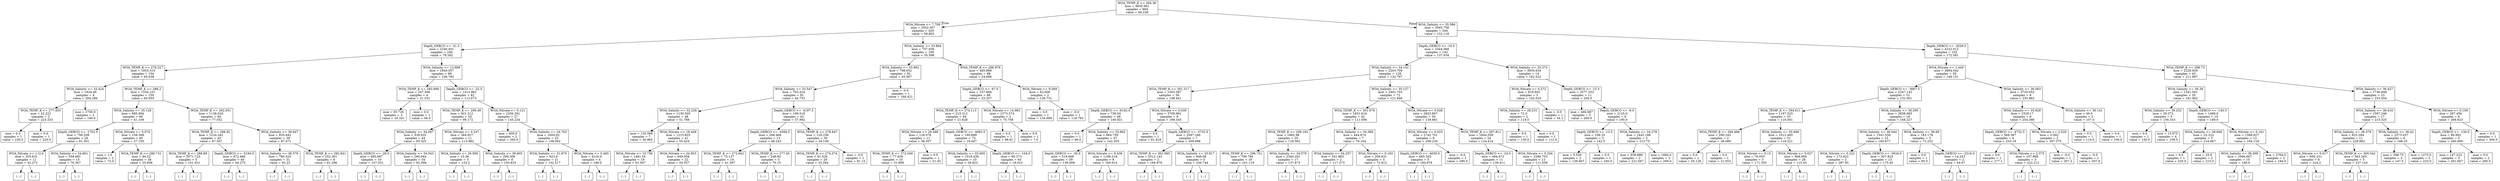 digraph Tree {
node [shape=box] ;
0 [label="WOA_TEMP_K <= 294.36\nmse = 4605.961\nsamples = 664\nvalue = 94.238"] ;
1 [label="WOA_Nitrate <= 7.709\nmse = 2052.507\nsamples = 420\nvalue = 59.863"] ;
0 -> 1 [labeldistance=2.5, labelangle=45, headlabel="True"] ;
2 [label="Depth_GEBCO <= -51.5\nmse = 2240.401\nsamples = 240\nvalue = 79.262"] ;
1 -> 2 ;
3 [label="WOA_TEMP_K <= 279.227\nmse = 1853.315\nsamples = 154\nvalue = 65.038"] ;
2 -> 3 ;
4 [label="WOA_Salinity <= 33.424\nmse = 1824.49\nsamples = 4\nvalue = 204.286"] ;
3 -> 4 ;
5 [label="WOA_TEMP_K <= 277.403\nmse = 22.222\nsamples = 2\nvalue = 223.333"] ;
4 -> 5 ;
6 [label="mse = 0.0\nsamples = 1\nvalue = 230.0"] ;
5 -> 6 ;
7 [label="mse = 0.0\nsamples = 1\nvalue = 220.0"] ;
5 -> 7 ;
8 [label="mse = 2700.0\nsamples = 2\nvalue = 190.0"] ;
4 -> 8 ;
9 [label="WOA_TEMP_K <= 288.2\nmse = 1254.151\nsamples = 150\nvalue = 60.855"] ;
3 -> 9 ;
10 [label="WOA_Salinity <= 35.128\nmse = 685.994\nsamples = 66\nvalue = 41.109"] ;
9 -> 10 ;
11 [label="Depth_GEBCO <= -1702.5\nmse = 756.209\nsamples = 26\nvalue = 61.301"] ;
10 -> 11 ;
12 [label="WOA_Nitrate <= 1.214\nmse = 355.631\nsamples = 11\nvalue = 42.272"] ;
11 -> 12 ;
13 [label="(...)"] ;
12 -> 13 ;
14 [label="(...)"] ;
12 -> 14 ;
33 [label="WOA_Salinity <= 34.661\nmse = 559.681\nsamples = 15\nvalue = 76.367"] ;
11 -> 33 ;
34 [label="(...)"] ;
33 -> 34 ;
45 [label="(...)"] ;
33 -> 45 ;
62 [label="WOA_Nitrate <= 0.074\nmse = 158.399\nsamples = 40\nvalue = 27.105"] ;
10 -> 62 ;
63 [label="mse = 1.0\nsamples = 2\nvalue = 72.0"] ;
62 -> 63 ;
64 [label="WOA_TEMP_K <= 286.731\nmse = 94.22\nsamples = 38\nvalue = 25.608"] ;
62 -> 64 ;
65 [label="(...)"] ;
64 -> 65 ;
96 [label="(...)"] ;
64 -> 96 ;
111 [label="WOA_TEMP_K <= 292.051\nmse = 1138.026\nsamples = 84\nvalue = 77.052"] ;
9 -> 111 ;
112 [label="WOA_TEMP_K <= 288.92\nmse = 1224.342\nsamples = 45\nvalue = 67.567"] ;
111 -> 112 ;
113 [label="WOA_TEMP_K <= 288.89\nmse = 3571.723\nsamples = 5\nvalue = 101.031"] ;
112 -> 113 ;
114 [label="(...)"] ;
113 -> 114 ;
121 [label="(...)"] ;
113 -> 121 ;
122 [label="Depth_GEBCO <= -5194.0\nmse = 872.466\nsamples = 40\nvalue = 64.275"] ;
112 -> 122 ;
123 [label="(...)"] ;
122 -> 123 ;
124 [label="(...)"] ;
122 -> 124 ;
191 [label="WOA_Salinity <= 36.647\nmse = 835.842\nsamples = 39\nvalue = 87.471"] ;
111 -> 191 ;
192 [label="WOA_Salinity <= 36.576\nmse = 780.325\nsamples = 31\nvalue = 93.23"] ;
191 -> 192 ;
193 [label="(...)"] ;
192 -> 193 ;
228 [label="(...)"] ;
192 -> 228 ;
245 [label="WOA_TEMP_K <= 292.841\nmse = 252.301\nsamples = 8\nvalue = 61.296"] ;
191 -> 245 ;
246 [label="(...)"] ;
245 -> 246 ;
247 [label="(...)"] ;
245 -> 247 ;
256 [label="WOA_Salinity <= 12.689\nmse = 1840.057\nsamples = 86\nvalue = 106.793"] ;
2 -> 256 ;
257 [label="WOA_TEMP_K <= 283.999\nmse = 247.506\nsamples = 4\nvalue = 21.531"] ;
256 -> 257 ;
258 [label="mse = 65.726\nsamples = 3\nvalue = 16.321"] ;
257 -> 258 ;
259 [label="mse = 0.0\nsamples = 1\nvalue = 58.0"] ;
257 -> 259 ;
260 [label="Depth_GEBCO <= -22.5\nmse = 1413.962\nsamples = 82\nvalue = 112.673"] ;
256 -> 260 ;
261 [label="WOA_TEMP_K <= 290.49\nmse = 401.312\nsamples = 55\nvalue = 99.172"] ;
260 -> 261 ;
262 [label="WOA_Salinity <= 34.097\nmse = 339.432\nsamples = 44\nvalue = 95.325"] ;
261 -> 262 ;
263 [label="Depth_GEBCO <= -26.5\nmse = 485.687\nsamples = 10\nvalue = 107.031"] ;
262 -> 263 ;
264 [label="(...)"] ;
263 -> 264 ;
277 [label="(...)"] ;
263 -> 277 ;
282 [label="WOA_Salinity <= 34.343\nmse = 260.044\nsamples = 34\nvalue = 92.398"] ;
262 -> 282 ;
283 [label="(...)"] ;
282 -> 283 ;
292 [label="(...)"] ;
282 -> 292 ;
323 [label="WOA_Nitrate <= 0.247\nmse = 364.927\nsamples = 11\nvalue = 113.882"] ;
261 -> 323 ;
324 [label="WOA_Salinity <= 26.956\nmse = 15.36\nsamples = 3\nvalue = 133.2"] ;
323 -> 324 ;
325 [label="(...)"] ;
324 -> 325 ;
326 [label="(...)"] ;
324 -> 326 ;
327 [label="WOA_Salinity <= 36.605\nmse = 290.306\nsamples = 8\nvalue = 105.833"] ;
323 -> 327 ;
328 [label="(...)"] ;
327 -> 328 ;
333 [label="(...)"] ;
327 -> 333 ;
336 [label="WOA_Nitrate <= 0.121\nmse = 2356.391\nsamples = 27\nvalue = 145.234"] ;
260 -> 336 ;
337 [label="mse = 400.0\nsamples = 2\nvalue = 260.0"] ;
336 -> 337 ;
338 [label="WOA_Salinity <= 34.763\nmse = 1604.02\nsamples = 25\nvalue = 138.062"] ;
336 -> 338 ;
339 [label="WOA_Salinity <= 31.875\nmse = 923.6\nsamples = 21\nvalue = 132.517"] ;
338 -> 339 ;
340 [label="(...)"] ;
339 -> 340 ;
361 [label="(...)"] ;
339 -> 361 ;
380 [label="WOA_Nitrate <= 0.465\nmse = 4216.0\nsamples = 4\nvalue = 168.0"] ;
338 -> 380 ;
381 [label="(...)"] ;
380 -> 381 ;
384 [label="(...)"] ;
380 -> 384 ;
387 [label="WOA_Salinity <= 33.864\nmse = 757.936\nsamples = 180\nvalue = 35.598"] ;
1 -> 387 ;
388 [label="WOA_Salinity <= 33.862\nmse = 798.652\nsamples = 92\nvalue = 45.567"] ;
387 -> 388 ;
389 [label="WOA_Salinity <= 33.547\nmse = 703.324\nsamples = 91\nvalue = 44.753"] ;
388 -> 389 ;
390 [label="WOA_Salinity <= 32.229\nmse = 1130.505\nsamples = 48\nvalue = 51.788"] ;
389 -> 390 ;
391 [label="mse = 132.569\nsamples = 7\nvalue = 30.965"] ;
390 -> 391 ;
392 [label="WOA_Nitrate <= 18.449\nmse = 1215.825\nsamples = 41\nvalue = 55.424"] ;
390 -> 392 ;
393 [label="WOA_Nitrate <= 10.756\nmse = 1481.54\nsamples = 19\nvalue = 61.507"] ;
392 -> 393 ;
394 [label="(...)"] ;
393 -> 394 ;
395 [label="(...)"] ;
393 -> 395 ;
400 [label="WOA_Nitrate <= 24.953\nmse = 949.958\nsamples = 22\nvalue = 50.557"] ;
392 -> 400 ;
401 [label="(...)"] ;
400 -> 401 ;
416 [label="(...)"] ;
400 -> 416 ;
423 [label="Depth_GEBCO <= -4197.5\nmse = 199.518\nsamples = 43\nvalue = 37.992"] ;
389 -> 423 ;
424 [label="Depth_GEBCO <= -4384.5\nmse = 266.466\nsamples = 13\nvalue = 48.243"] ;
423 -> 424 ;
425 [label="WOA_TEMP_K <= 272.942\nmse = 75.137\nsamples = 10\nvalue = 41.397"] ;
424 -> 425 ;
426 [label="(...)"] ;
425 -> 426 ;
427 [label="(...)"] ;
425 -> 427 ;
444 [label="WOA_TEMP_K <= 277.45\nmse = 248.82\nsamples = 3\nvalue = 70.15"] ;
424 -> 444 ;
445 [label="(...)"] ;
444 -> 445 ;
448 [label="(...)"] ;
444 -> 448 ;
449 [label="WOA_TEMP_K <= 278.847\nmse = 120.236\nsamples = 30\nvalue = 34.149"] ;
423 -> 449 ;
450 [label="WOA_TEMP_K <= 274.374\nmse = 81.526\nsamples = 29\nvalue = 33.294"] ;
449 -> 450 ;
451 [label="(...)"] ;
450 -> 451 ;
490 [label="(...)"] ;
450 -> 490 ;
503 [label="mse = -0.0\nsamples = 1\nvalue = 81.15"] ;
449 -> 503 ;
504 [label="mse = -0.0\nsamples = 1\nvalue = 168.421"] ;
388 -> 504 ;
505 [label="WOA_TEMP_K <= 286.979\nmse = 485.898\nsamples = 88\nvalue = 24.696"] ;
387 -> 505 ;
506 [label="Depth_GEBCO <= -67.0\nmse = 337.866\nsamples = 86\nvalue = 23.207"] ;
505 -> 506 ;
507 [label="WOA_TEMP_K <= 274.113\nmse = 215.312\nsamples = 84\nvalue = 21.628"] ;
506 -> 507 ;
508 [label="WOA_Nitrate <= 29.486\nmse = 128.076\nsamples = 11\nvalue = 36.507"] ;
507 -> 508 ;
509 [label="WOA_TEMP_K <= 272.049\nmse = 77.636\nsamples = 10\nvalue = 31.909"] ;
508 -> 509 ;
510 [label="(...)"] ;
509 -> 510 ;
511 [label="(...)"] ;
509 -> 511 ;
528 [label="mse = 0.0\nsamples = 1\nvalue = 51.45"] ;
508 -> 528 ;
529 [label="Depth_GEBCO <= -4063.0\nmse = 190.899\nsamples = 73\nvalue = 19.447"] ;
507 -> 529 ;
530 [label="WOA_Salinity <= 33.905\nmse = 1019.439\nsamples = 10\nvalue = 29.823"] ;
529 -> 530 ;
531 [label="(...)"] ;
530 -> 531 ;
532 [label="(...)"] ;
530 -> 532 ;
549 [label="Depth_GEBCO <= -104.0\nmse = 60.373\nsamples = 63\nvalue = 18.023"] ;
529 -> 549 ;
550 [label="(...)"] ;
549 -> 550 ;
627 [label="(...)"] ;
549 -> 627 ;
630 [label="WOA_Nitrate <= 14.983\nmse = 1573.574\nsamples = 2\nvalue = 75.708"] ;
506 -> 630 ;
631 [label="mse = 0.0\nsamples = 1\nvalue = 98.61"] ;
630 -> 631 ;
632 [label="mse = 0.0\nsamples = 1\nvalue = 7.0"] ;
630 -> 632 ;
633 [label="WOA_Nitrate <= 9.569\nmse = 63.006\nsamples = 2\nvalue = 126.731"] ;
505 -> 633 ;
634 [label="mse = 0.0\nsamples = 1\nvalue = 134.669"] ;
633 -> 634 ;
635 [label="mse = -0.0\nsamples = 1\nvalue = 118.793"] ;
633 -> 635 ;
636 [label="WOA_Salinity <= 35.586\nmse = 3565.758\nsamples = 244\nvalue = 152.118"] ;
0 -> 636 [labeldistance=2.5, labelangle=-45, headlabel="False"] ;
637 [label="Depth_GEBCO <= -16.5\nmse = 2544.068\nsamples = 142\nvalue = 137.034"] ;
636 -> 637 ;
638 [label="WOA_Salinity <= 34.152\nmse = 2203.709\nsamples = 128\nvalue = 132.797"] ;
637 -> 638 ;
639 [label="WOA_TEMP_K <= 301.317\nmse = 1503.367\nsamples = 56\nvalue = 148.441"] ;
638 -> 639 ;
640 [label="Depth_GEBCO <= -6162.0\nmse = 739.04\nsamples = 48\nvalue = 140.921"] ;
639 -> 640 ;
641 [label="mse = 0.0\nsamples = 1\nvalue = 90.0"] ;
640 -> 641 ;
642 [label="WOA_Salinity <= 33.862\nmse = 684.759\nsamples = 47\nvalue = 142.355"] ;
640 -> 642 ;
643 [label="Depth_GEBCO <= -30.0\nmse = 518.668\nsamples = 39\nvalue = 139.008"] ;
642 -> 643 ;
644 [label="(...)"] ;
643 -> 644 ;
697 [label="(...)"] ;
643 -> 697 ;
700 [label="WOA_Nitrate <= 0.436\nmse = 1196.218\nsamples = 8\nvalue = 160.614"] ;
642 -> 700 ;
701 [label="(...)"] ;
700 -> 701 ;
712 [label="(...)"] ;
700 -> 712 ;
713 [label="WOA_Nitrate <= 0.039\nmse = 3709.991\nsamples = 8\nvalue = 198.345"] ;
639 -> 713 ;
714 [label="mse = 0.0\nsamples = 1\nvalue = 81.818"] ;
713 -> 714 ;
715 [label="Depth_GEBCO <= -3733.5\nmse = 2587.346\nsamples = 7\nvalue = 209.998"] ;
713 -> 715 ;
716 [label="WOA_TEMP_K <= 301.965\nmse = 2512.143\nsamples = 2\nvalue = 169.879"] ;
715 -> 716 ;
717 [label="(...)"] ;
716 -> 717 ;
718 [label="(...)"] ;
716 -> 718 ;
719 [label="WOA_Salinity <= 33.817\nmse = 849.08\nsamples = 5\nvalue = 236.744"] ;
715 -> 719 ;
720 [label="(...)"] ;
719 -> 720 ;
727 [label="(...)"] ;
719 -> 727 ;
728 [label="WOA_Salinity <= 35.127\nmse = 2402.703\nsamples = 72\nvalue = 121.846"] ;
638 -> 728 ;
729 [label="WOA_TEMP_K <= 301.679\nmse = 1831.616\nsamples = 42\nvalue = 111.006"] ;
728 -> 729 ;
730 [label="WOA_TEMP_K <= 299.182\nmse = 1862.98\nsamples = 35\nvalue = 118.562"] ;
729 -> 730 ;
731 [label="WOA_TEMP_K <= 296.751\nmse = 790.784\nsamples = 18\nvalue = 101.119"] ;
730 -> 731 ;
732 [label="(...)"] ;
731 -> 732 ;
745 [label="(...)"] ;
731 -> 745 ;
762 [label="WOA_Salinity <= 34.579\nmse = 2340.201\nsamples = 17\nvalue = 137.875"] ;
730 -> 762 ;
763 [label="(...)"] ;
762 -> 763 ;
774 [label="(...)"] ;
762 -> 774 ;
795 [label="WOA_Salinity <= 34.368\nmse = 444.874\nsamples = 7\nvalue = 79.164"] ;
729 -> 795 ;
796 [label="WOA_Salinity <= 34.257\nmse = 161.983\nsamples = 2\nvalue = 117.273"] ;
795 -> 796 ;
797 [label="(...)"] ;
796 -> 797 ;
798 [label="(...)"] ;
796 -> 798 ;
799 [label="WOA_Nitrate <= 0.163\nmse = 209.631\nsamples = 5\nvalue = 72.812"] ;
795 -> 799 ;
800 [label="(...)"] ;
799 -> 800 ;
805 [label="(...)"] ;
799 -> 805 ;
808 [label="WOA_Nitrate <= 0.028\nmse = 2823.807\nsamples = 30\nvalue = 138.681"] ;
728 -> 808 ;
809 [label="WOA_Nitrate <= 0.025\nmse = 2742.701\nsamples = 6\nvalue = 208.234"] ;
808 -> 809 ;
810 [label="Depth_GEBCO <= -4030.5\nmse = 685.503\nsamples = 5\nvalue = 180.978"] ;
809 -> 810 ;
811 [label="(...)"] ;
810 -> 811 ;
816 [label="(...)"] ;
810 -> 816 ;
819 [label="mse = -0.0\nsamples = 1\nvalue = 290.0"] ;
809 -> 819 ;
820 [label="WOA_TEMP_K <= 297.811\nmse = 1644.559\nsamples = 24\nvalue = 124.414"] ;
808 -> 820 ;
821 [label="Depth_GEBCO <= -24.5\nmse = 484.672\nsamples = 11\nvalue = 139.411"] ;
820 -> 821 ;
822 [label="(...)"] ;
821 -> 822 ;
839 [label="(...)"] ;
821 -> 839 ;
840 [label="WOA_Nitrate <= 0.204\nmse = 2280.703\nsamples = 13\nvalue = 111.559"] ;
820 -> 840 ;
841 [label="(...)"] ;
840 -> 841 ;
856 [label="(...)"] ;
840 -> 856 ;
865 [label="WOA_Salinity <= 33.374\nmse = 3935.634\nsamples = 14\nvalue = 182.532"] ;
637 -> 865 ;
866 [label="WOA_Nitrate <= 0.272\nmse = 819.602\nsamples = 3\nvalue = 102.025"] ;
865 -> 866 ;
867 [label="WOA_Salinity <= 28.231\nmse = 72.0\nsamples = 2\nvalue = 118.0"] ;
866 -> 867 ;
868 [label="mse = 0.0\nsamples = 1\nvalue = 130.0"] ;
867 -> 868 ;
869 [label="mse = 0.0\nsamples = 1\nvalue = 112.0"] ;
867 -> 869 ;
870 [label="mse = -0.0\nsamples = 1\nvalue = 54.1"] ;
866 -> 870 ;
871 [label="Depth_GEBCO <= -15.5\nmse = 2577.333\nsamples = 11\nvalue = 204.0"] ;
865 -> 871 ;
872 [label="mse = 466.667\nsamples = 3\nvalue = 260.0"] ;
871 -> 872 ;
873 [label="Depth_GEBCO <= -8.0\nmse = 2125.0\nsamples = 8\nvalue = 190.0"] ;
871 -> 873 ;
874 [label="Depth_GEBCO <= -13.5\nmse = 106.25\nsamples = 3\nvalue = 142.5"] ;
873 -> 874 ;
875 [label="mse = 5.556\nsamples = 2\nvalue = 136.667"] ;
874 -> 875 ;
876 [label="mse = 0.0\nsamples = 1\nvalue = 160.0"] ;
874 -> 876 ;
877 [label="WOA_Salinity <= 34.278\nmse = 1442.188\nsamples = 5\nvalue = 213.75"] ;
873 -> 877 ;
878 [label="mse = 938.889\nsamples = 2\nvalue = 221.667"] ;
877 -> 878 ;
879 [label="mse = 1684.0\nsamples = 3\nvalue = 209.0"] ;
877 -> 879 ;
880 [label="Depth_GEBCO <= -2029.5\nmse = 4222.012\nsamples = 102\nvalue = 172.381"] ;
636 -> 880 ;
881 [label="WOA_Nitrate <= 1.449\nmse = 3894.042\nsamples = 59\nvalue = 148.151"] ;
880 -> 881 ;
882 [label="Depth_GEBCO <= -3667.5\nmse = 2247.142\nsamples = 51\nvalue = 132.001"] ;
881 -> 882 ;
883 [label="WOA_TEMP_K <= 294.611\nmse = 1197.525\nsamples = 33\nvalue = 116.561"] ;
882 -> 883 ;
884 [label="WOA_TEMP_K <= 294.466\nmse = 290.243\nsamples = 2\nvalue = 38.089"] ;
883 -> 884 ;
885 [label="mse = 0.0\nsamples = 1\nvalue = 55.126"] ;
884 -> 885 ;
886 [label="mse = 0.0\nsamples = 1\nvalue = 21.053"] ;
884 -> 886 ;
887 [label="WOA_Salinity <= 35.689\nmse = 1012.465\nsamples = 31\nvalue = 119.221"] ;
883 -> 887 ;
888 [label="WOA_Nitrate <= 0.15\nmse = 70.055\nsamples = 3\nvalue = 171.355"] ;
887 -> 888 ;
889 [label="(...)"] ;
888 -> 889 ;
890 [label="(...)"] ;
888 -> 890 ;
893 [label="WOA_Nitrate <= 0.027\nmse = 868.956\nsamples = 28\nvalue = 115.43"] ;
887 -> 893 ;
894 [label="(...)"] ;
893 -> 894 ;
897 [label="(...)"] ;
893 -> 897 ;
948 [label="WOA_Salinity <= 36.595\nmse = 2838.083\nsamples = 18\nvalue = 168.227"] ;
882 -> 948 ;
949 [label="WOA_Salinity <= 36.044\nmse = 1341.539\nsamples = 15\nvalue = 185.677"] ;
948 -> 949 ;
950 [label="WOA_Nitrate <= 0.222\nmse = 172.922\nsamples = 2\nvalue = 287.95"] ;
949 -> 950 ;
951 [label="(...)"] ;
950 -> 951 ;
952 [label="(...)"] ;
950 -> 952 ;
953 [label="Depth_GEBCO <= -3634.0\nmse = 307.823\nsamples = 13\nvalue = 175.45"] ;
949 -> 953 ;
954 [label="(...)"] ;
953 -> 954 ;
955 [label="(...)"] ;
953 -> 955 ;
974 [label="WOA_Salinity <= 36.69\nmse = 183.178\nsamples = 3\nvalue = 72.252"] ;
948 -> 974 ;
975 [label="mse = 0.0\nsamples = 1\nvalue = 95.0"] ;
974 -> 975 ;
976 [label="Depth_GEBCO <= -2516.0\nmse = 14.253\nsamples = 2\nvalue = 64.67"] ;
974 -> 976 ;
977 [label="(...)"] ;
976 -> 977 ;
978 [label="(...)"] ;
976 -> 978 ;
979 [label="WOA_Salinity <= 36.063\nmse = 3720.052\nsamples = 8\nvalue = 235.962"] ;
881 -> 979 ;
980 [label="WOA_Salinity <= 35.828\nmse = 1529.17\nsamples = 6\nvalue = 254.386"] ;
979 -> 980 ;
981 [label="Depth_GEBCO <= -4732.5\nmse = 568.397\nsamples = 4\nvalue = 233.19"] ;
980 -> 981 ;
982 [label="mse = 0.0\nsamples = 1\nvalue = 277.1"] ;
981 -> 982 ;
983 [label="WOA_Nitrate <= 2.375\nmse = 107.969\nsamples = 3\nvalue = 222.212"] ;
981 -> 983 ;
984 [label="(...)"] ;
983 -> 984 ;
985 [label="(...)"] ;
983 -> 985 ;
988 [label="WOA_Nitrate <= 2.529\nmse = 0.092\nsamples = 2\nvalue = 307.375"] ;
980 -> 988 ;
989 [label="mse = -0.0\nsamples = 1\nvalue = 307.2"] ;
988 -> 989 ;
990 [label="mse = -0.0\nsamples = 1\nvalue = 307.9"] ;
988 -> 990 ;
991 [label="WOA_Salinity <= 36.141\nmse = 49.0\nsamples = 2\nvalue = 107.0"] ;
979 -> 991 ;
992 [label="mse = 0.0\nsamples = 1\nvalue = 114.0"] ;
991 -> 992 ;
993 [label="mse = 0.0\nsamples = 1\nvalue = 100.0"] ;
991 -> 993 ;
994 [label="WOA_TEMP_K <= 298.73\nmse = 2228.929\nsamples = 43\nvalue = 211.997"] ;
880 -> 994 ;
995 [label="WOA_Salinity <= 36.39\nmse = 1341.591\nsamples = 20\nvalue = 181.462"] ;
994 -> 995 ;
996 [label="WOA_Salinity <= 36.252\nmse = 29.372\nsamples = 5\nvalue = 156.333"] ;
995 -> 996 ;
997 [label="mse = 0.0\nsamples = 1\nvalue = 150.0"] ;
996 -> 997 ;
998 [label="mse = 13.975\nsamples = 4\nvalue = 159.5"] ;
996 -> 998 ;
999 [label="Depth_GEBCO <= -140.5\nmse = 1489.0\nsamples = 15\nvalue = 189.0"] ;
995 -> 999 ;
1000 [label="WOA_Salinity <= 36.606\nmse = 22.222\nsamples = 3\nvalue = 216.667"] ;
999 -> 1000 ;
1001 [label="mse = 0.0\nsamples = 1\nvalue = 220.0"] ;
1000 -> 1001 ;
1002 [label="mse = 25.0\nsamples = 2\nvalue = 215.0"] ;
1000 -> 1002 ;
1003 [label="WOA_Nitrate <= 0.161\nmse = 1588.927\nsamples = 12\nvalue = 184.118"] ;
999 -> 1003 ;
1004 [label="WOA_Salinity <= 36.509\nmse = 1066.667\nsamples = 10\nvalue = 180.0"] ;
1003 -> 1004 ;
1005 [label="(...)"] ;
1004 -> 1005 ;
1010 [label="(...)"] ;
1004 -> 1010 ;
1013 [label="mse = 2704.0\nsamples = 2\nvalue = 194.0"] ;
1003 -> 1013 ;
1014 [label="WOA_Salinity <= 36.427\nmse = 1736.849\nsamples = 23\nvalue = 233.454"] ;
994 -> 1014 ;
1015 [label="WOA_Salinity <= 36.416\nmse = 1597.346\nsamples = 17\nvalue = 215.325"] ;
1014 -> 1015 ;
1016 [label="WOA_Salinity <= 36.379\nmse = 625.284\nsamples = 11\nvalue = 229.862"] ;
1015 -> 1016 ;
1017 [label="WOA_Nitrate <= 0.017\nmse = 600.231\nsamples = 6\nvalue = 224.2"] ;
1016 -> 1017 ;
1018 [label="(...)"] ;
1017 -> 1018 ;
1019 [label="(...)"] ;
1017 -> 1019 ;
1020 [label="WOA_TEMP_K <= 300.542\nmse = 563.265\nsamples = 5\nvalue = 237.143"] ;
1016 -> 1020 ;
1021 [label="(...)"] ;
1020 -> 1021 ;
1024 [label="(...)"] ;
1020 -> 1024 ;
1027 [label="WOA_Salinity <= 36.42\nmse = 2273.437\nsamples = 6\nvalue = 186.25"] ;
1015 -> 1027 ;
1028 [label="mse = 268.75\nsamples = 3\nvalue = 147.5"] ;
1027 -> 1028 ;
1029 [label="mse = 1275.0\nsamples = 3\nvalue = 225.0"] ;
1027 -> 1029 ;
1030 [label="WOA_Nitrate <= 0.109\nmse = 267.456\nsamples = 6\nvalue = 266.923"] ;
1014 -> 1030 ;
1031 [label="Depth_GEBCO <= -130.0\nmse = 80.992\nsamples = 5\nvalue = 260.909"] ;
1030 -> 1031 ;
1032 [label="mse = 147.222\nsamples = 3\nvalue = 261.667"] ;
1031 -> 1032 ;
1033 [label="mse = 0.0\nsamples = 2\nvalue = 260.0"] ;
1031 -> 1033 ;
1034 [label="mse = 0.0\nsamples = 1\nvalue = 300.0"] ;
1030 -> 1034 ;
}